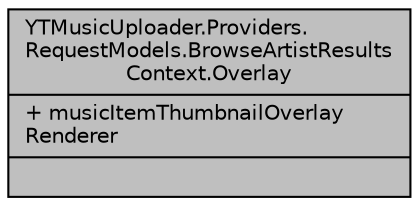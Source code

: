 digraph "YTMusicUploader.Providers.RequestModels.BrowseArtistResultsContext.Overlay"
{
 // LATEX_PDF_SIZE
  edge [fontname="Helvetica",fontsize="10",labelfontname="Helvetica",labelfontsize="10"];
  node [fontname="Helvetica",fontsize="10",shape=record];
  Node1 [label="{YTMusicUploader.Providers.\lRequestModels.BrowseArtistResults\lContext.Overlay\n|+ musicItemThumbnailOverlay\lRenderer\l|}",height=0.2,width=0.4,color="black", fillcolor="grey75", style="filled", fontcolor="black",tooltip=" "];
}
